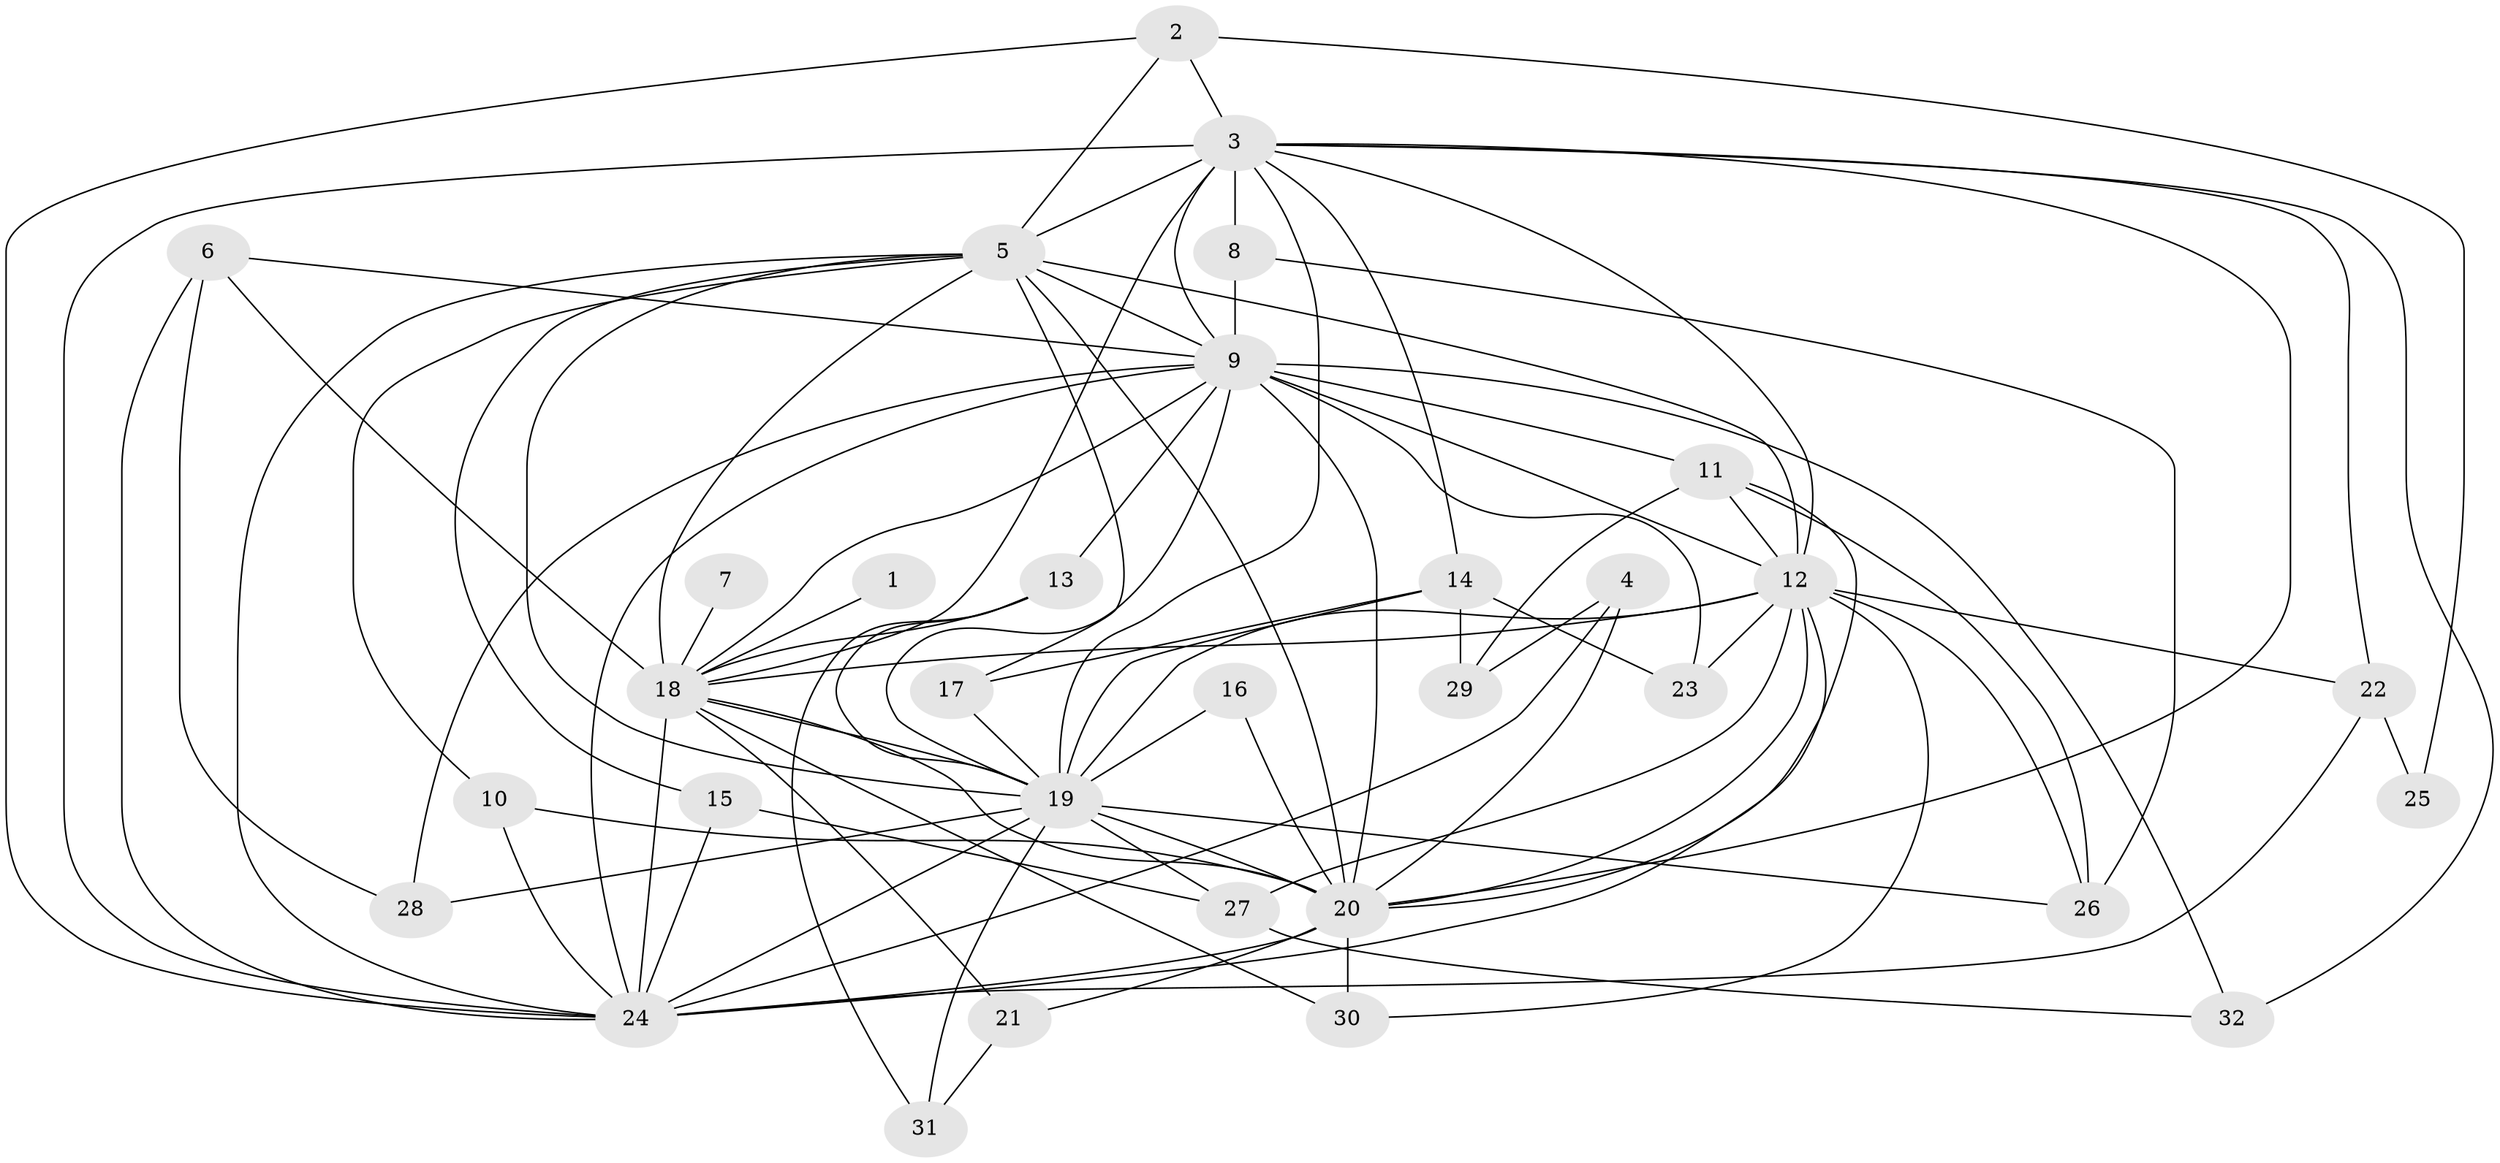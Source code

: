 // original degree distribution, {20: 0.015873015873015872, 16: 0.015873015873015872, 11: 0.015873015873015872, 10: 0.015873015873015872, 18: 0.015873015873015872, 21: 0.015873015873015872, 12: 0.015873015873015872, 19: 0.031746031746031744, 17: 0.015873015873015872, 4: 0.047619047619047616, 2: 0.4444444444444444, 3: 0.31746031746031744, 5: 0.015873015873015872, 6: 0.015873015873015872}
// Generated by graph-tools (version 1.1) at 2025/36/03/04/25 23:36:26]
// undirected, 32 vertices, 90 edges
graph export_dot {
  node [color=gray90,style=filled];
  1;
  2;
  3;
  4;
  5;
  6;
  7;
  8;
  9;
  10;
  11;
  12;
  13;
  14;
  15;
  16;
  17;
  18;
  19;
  20;
  21;
  22;
  23;
  24;
  25;
  26;
  27;
  28;
  29;
  30;
  31;
  32;
  1 -- 18 [weight=1.0];
  2 -- 3 [weight=1.0];
  2 -- 5 [weight=1.0];
  2 -- 24 [weight=1.0];
  2 -- 25 [weight=1.0];
  3 -- 5 [weight=3.0];
  3 -- 8 [weight=1.0];
  3 -- 9 [weight=1.0];
  3 -- 12 [weight=2.0];
  3 -- 14 [weight=2.0];
  3 -- 18 [weight=2.0];
  3 -- 19 [weight=1.0];
  3 -- 20 [weight=1.0];
  3 -- 22 [weight=1.0];
  3 -- 24 [weight=1.0];
  3 -- 32 [weight=1.0];
  4 -- 20 [weight=1.0];
  4 -- 24 [weight=1.0];
  4 -- 29 [weight=1.0];
  5 -- 9 [weight=3.0];
  5 -- 10 [weight=1.0];
  5 -- 12 [weight=5.0];
  5 -- 15 [weight=1.0];
  5 -- 17 [weight=1.0];
  5 -- 18 [weight=3.0];
  5 -- 19 [weight=3.0];
  5 -- 20 [weight=3.0];
  5 -- 24 [weight=3.0];
  6 -- 9 [weight=1.0];
  6 -- 18 [weight=1.0];
  6 -- 24 [weight=1.0];
  6 -- 28 [weight=1.0];
  7 -- 18 [weight=1.0];
  8 -- 9 [weight=1.0];
  8 -- 26 [weight=1.0];
  9 -- 11 [weight=1.0];
  9 -- 12 [weight=2.0];
  9 -- 13 [weight=1.0];
  9 -- 18 [weight=1.0];
  9 -- 19 [weight=2.0];
  9 -- 20 [weight=2.0];
  9 -- 23 [weight=1.0];
  9 -- 24 [weight=1.0];
  9 -- 28 [weight=1.0];
  9 -- 32 [weight=1.0];
  10 -- 20 [weight=1.0];
  10 -- 24 [weight=1.0];
  11 -- 12 [weight=1.0];
  11 -- 20 [weight=1.0];
  11 -- 26 [weight=1.0];
  11 -- 29 [weight=1.0];
  12 -- 18 [weight=1.0];
  12 -- 19 [weight=1.0];
  12 -- 20 [weight=2.0];
  12 -- 22 [weight=1.0];
  12 -- 23 [weight=1.0];
  12 -- 24 [weight=2.0];
  12 -- 26 [weight=1.0];
  12 -- 27 [weight=1.0];
  12 -- 30 [weight=1.0];
  13 -- 18 [weight=1.0];
  13 -- 19 [weight=1.0];
  13 -- 31 [weight=1.0];
  14 -- 17 [weight=1.0];
  14 -- 19 [weight=1.0];
  14 -- 23 [weight=1.0];
  14 -- 29 [weight=1.0];
  15 -- 24 [weight=1.0];
  15 -- 27 [weight=1.0];
  16 -- 19 [weight=2.0];
  16 -- 20 [weight=1.0];
  17 -- 19 [weight=1.0];
  18 -- 19 [weight=2.0];
  18 -- 20 [weight=1.0];
  18 -- 21 [weight=1.0];
  18 -- 24 [weight=1.0];
  18 -- 30 [weight=1.0];
  19 -- 20 [weight=1.0];
  19 -- 24 [weight=1.0];
  19 -- 26 [weight=1.0];
  19 -- 27 [weight=1.0];
  19 -- 28 [weight=1.0];
  19 -- 31 [weight=1.0];
  20 -- 21 [weight=1.0];
  20 -- 24 [weight=2.0];
  20 -- 30 [weight=1.0];
  21 -- 31 [weight=1.0];
  22 -- 24 [weight=1.0];
  22 -- 25 [weight=1.0];
  27 -- 32 [weight=1.0];
}
